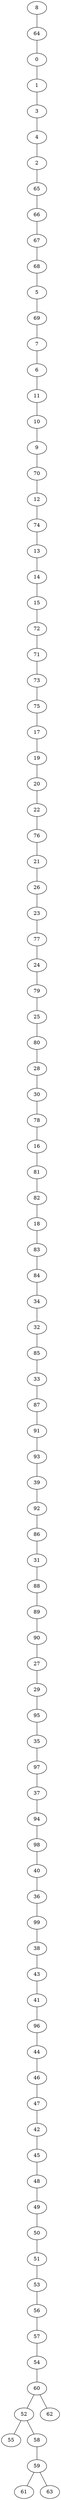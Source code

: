 graph abstract {
	0 -- {1 }
	1 -- {3 }
	2 -- {65 }
	3 -- {4 }
	4 -- {2 }
	5 -- {69 }
	6 -- {11 }
	7 -- {6 }
	8 -- {64 }
	9 -- {70 }
	10 -- {9 }
	11 -- {10 }
	12 -- {74 }
	13 -- {14 }
	14 -- {15 }
	15 -- {72 }
	16 -- {81 }
	17 -- {19 }
	18 -- {83 }
	19 -- {20 }
	20 -- {22 }
	21 -- {26 }
	22 -- {76 }
	23 -- {77 }
	24 -- {79 }
	25 -- {80 }
	26 -- {23 }
	27 -- {29 }
	28 -- {30 }
	29 -- {95 }
	30 -- {78 }
	31 -- {88 }
	32 -- {85 }
	33 -- {87 }
	34 -- {32 }
	35 -- {97 }
	36 -- {99 }
	37 -- {94 }
	38 -- {43 }
	39 -- {92 }
	40 -- {36 }
	41 -- {96 }
	42 -- {45 }
	43 -- {41 }
	44 -- {46 }
	45 -- {48 }
	46 -- {47 }
	47 -- {42 }
	48 -- {49 }
	49 -- {50 }
	50 -- {51 }
	51 -- {53 }
	52 -- {55 58 }
	53 -- {56 }
	54 -- {60 }
	56 -- {57 }
	57 -- {54 }
	58 -- {59 }
	59 -- {61 63 }
	60 -- {52 62 }
	64 -- {0 }
	65 -- {66 }
	66 -- {67 }
	67 -- {68 }
	68 -- {5 }
	69 -- {7 }
	70 -- {12 }
	71 -- {73 }
	72 -- {71 }
	73 -- {75 }
	74 -- {13 }
	75 -- {17 }
	76 -- {21 }
	77 -- {24 }
	78 -- {16 }
	79 -- {25 }
	80 -- {28 }
	81 -- {82 }
	82 -- {18 }
	83 -- {84 }
	84 -- {34 }
	85 -- {33 }
	86 -- {31 }
	87 -- {91 }
	88 -- {89 }
	89 -- {90 }
	90 -- {27 }
	91 -- {93 }
	92 -- {86 }
	93 -- {39 }
	94 -- {98 }
	95 -- {35 }
	96 -- {44 }
	97 -- {37 }
	98 -- {40 }
	99 -- {38 }
}